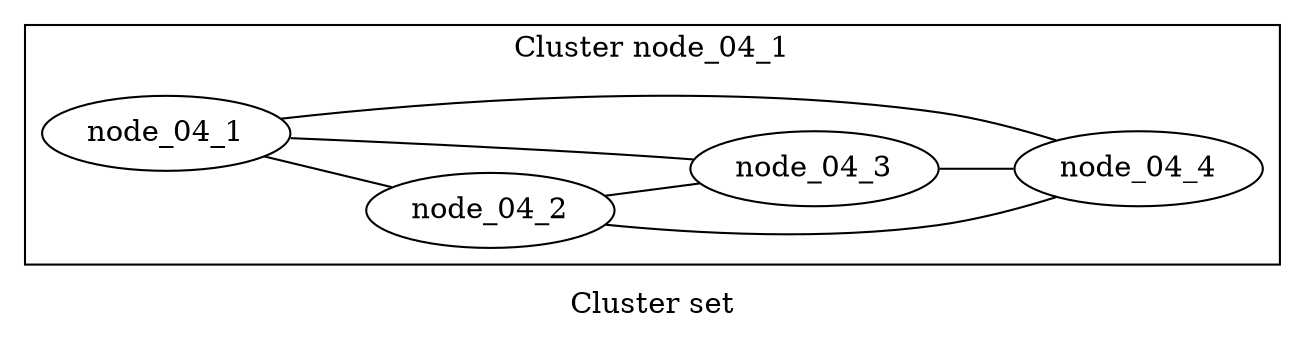 graph Perl
{
graph [ label="Cluster set" rankdir="LR" ]

subgraph "cluster node_04_1"
{
graph [ label="Cluster node_04_1" rankdir="LR" ]

"node_04_1"
"node_04_2"
"node_04_1" -- "node_04_2" [ label="" ]
"node_04_1"
"node_04_3"
"node_04_1" -- "node_04_3" [ label="" ]
"node_04_2"
"node_04_3"
"node_04_2" -- "node_04_3" [ label="" ]
"node_04_2"
"node_04_4"
"node_04_2" -- "node_04_4" [ label="" ]
"node_04_3"
"node_04_4"
"node_04_3" -- "node_04_4" [ label="" ]
"node_04_4"
"node_04_1"
"node_04_4" -- "node_04_1" [ label="" ]
}
}
